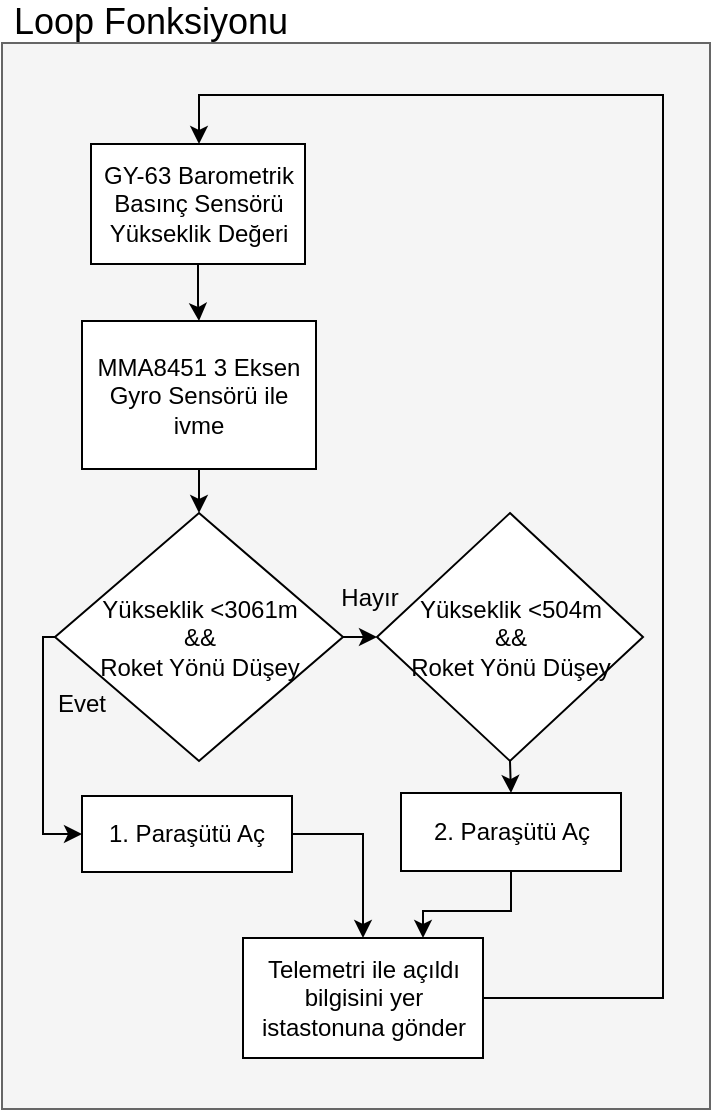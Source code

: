 <mxfile version="10.3.6" type="github"><diagram id="-InX6ZEcCLOeVuzZx66c" name="Page-1"><mxGraphModel dx="1080" dy="524" grid="1" gridSize="10" guides="1" tooltips="1" connect="1" arrows="1" fold="1" page="1" pageScale="1" pageWidth="827" pageHeight="1169" math="0" shadow="0"><root><mxCell id="0"/><mxCell id="1" parent="0"/><mxCell id="A5EIsB_AYLO5j_VOn1XA-15" value="" style="rounded=0;whiteSpace=wrap;html=1;fillColor=#f5f5f5;strokeColor=#666666;fontColor=#333333;" vertex="1" parent="1"><mxGeometry x="190" y="112.5" width="354" height="533" as="geometry"/></mxCell><mxCell id="A5EIsB_AYLO5j_VOn1XA-16" value="&lt;font style=&quot;font-size: 18px&quot;&gt;Loop Fonksiyonu&lt;/font&gt;" style="text;html=1;strokeColor=none;fillColor=none;align=center;verticalAlign=middle;whiteSpace=wrap;rounded=0;" vertex="1" parent="1"><mxGeometry x="192" y="92" width="145" height="20" as="geometry"/></mxCell><mxCell id="A5EIsB_AYLO5j_VOn1XA-38" style="edgeStyle=orthogonalEdgeStyle;rounded=0;orthogonalLoop=1;jettySize=auto;html=1;exitX=0.5;exitY=1;exitDx=0;exitDy=0;entryX=0.5;entryY=0;entryDx=0;entryDy=0;" edge="1" parent="1" source="A5EIsB_AYLO5j_VOn1XA-21" target="A5EIsB_AYLO5j_VOn1XA-37"><mxGeometry relative="1" as="geometry"/></mxCell><mxCell id="A5EIsB_AYLO5j_VOn1XA-21" value="MMA8451 3 Eksen Gyro Sensörü ile ivme" style="rounded=0;whiteSpace=wrap;html=1;" vertex="1" parent="1"><mxGeometry x="230" y="251.5" width="117" height="74" as="geometry"/></mxCell><mxCell id="A5EIsB_AYLO5j_VOn1XA-26" style="edgeStyle=orthogonalEdgeStyle;rounded=0;orthogonalLoop=1;jettySize=auto;html=1;exitX=1;exitY=0.5;exitDx=0;exitDy=0;" edge="1" parent="1" source="A5EIsB_AYLO5j_VOn1XA-27" target="A5EIsB_AYLO5j_VOn1XA-34"><mxGeometry relative="1" as="geometry"><Array as="points"><mxPoint x="520.5" y="590.5"/><mxPoint x="520.5" y="138.5"/><mxPoint x="288.5" y="138.5"/></Array><mxPoint x="288.5" y="158.5" as="targetPoint"/></mxGeometry></mxCell><mxCell id="A5EIsB_AYLO5j_VOn1XA-27" value="Telemetri ile açıldı bilgisini yer istastonuna gönder" style="rounded=0;whiteSpace=wrap;html=1;" vertex="1" parent="1"><mxGeometry x="310.5" y="560" width="120" height="60" as="geometry"/></mxCell><mxCell id="A5EIsB_AYLO5j_VOn1XA-35" style="edgeStyle=orthogonalEdgeStyle;rounded=0;orthogonalLoop=1;jettySize=auto;html=1;exitX=0.5;exitY=1;exitDx=0;exitDy=0;" edge="1" parent="1" source="A5EIsB_AYLO5j_VOn1XA-34" target="A5EIsB_AYLO5j_VOn1XA-21"><mxGeometry relative="1" as="geometry"/></mxCell><mxCell id="A5EIsB_AYLO5j_VOn1XA-34" value="GY-63 Barometrik Basınç Sensörü Yükseklik Değeri" style="rounded=0;whiteSpace=wrap;html=1;" vertex="1" parent="1"><mxGeometry x="234.5" y="163" width="107" height="60" as="geometry"/></mxCell><mxCell id="A5EIsB_AYLO5j_VOn1XA-40" style="edgeStyle=orthogonalEdgeStyle;rounded=0;orthogonalLoop=1;jettySize=auto;html=1;exitX=0;exitY=0.5;exitDx=0;exitDy=0;entryX=0;entryY=0.5;entryDx=0;entryDy=0;" edge="1" parent="1" source="A5EIsB_AYLO5j_VOn1XA-37" target="A5EIsB_AYLO5j_VOn1XA-42"><mxGeometry relative="1" as="geometry"><Array as="points"><mxPoint x="210.5" y="409.5"/><mxPoint x="210.5" y="508.5"/></Array></mxGeometry></mxCell><mxCell id="A5EIsB_AYLO5j_VOn1XA-43" style="edgeStyle=orthogonalEdgeStyle;rounded=0;orthogonalLoop=1;jettySize=auto;html=1;exitX=1;exitY=0.5;exitDx=0;exitDy=0;entryX=0;entryY=0.5;entryDx=0;entryDy=0;" edge="1" parent="1" source="A5EIsB_AYLO5j_VOn1XA-37" target="A5EIsB_AYLO5j_VOn1XA-39"><mxGeometry relative="1" as="geometry"/></mxCell><mxCell id="A5EIsB_AYLO5j_VOn1XA-37" value="Yükseklik &amp;lt;3061m&lt;br&gt;&amp;amp;&amp;amp;&lt;br&gt;Roket Yönü Düşey&lt;br&gt;" style="rhombus;whiteSpace=wrap;html=1;" vertex="1" parent="1"><mxGeometry x="216.5" y="347.5" width="144" height="124" as="geometry"/></mxCell><mxCell id="A5EIsB_AYLO5j_VOn1XA-46" style="edgeStyle=orthogonalEdgeStyle;rounded=0;orthogonalLoop=1;jettySize=auto;html=1;exitX=0.5;exitY=1;exitDx=0;exitDy=0;entryX=0.5;entryY=0;entryDx=0;entryDy=0;" edge="1" parent="1" source="A5EIsB_AYLO5j_VOn1XA-39" target="A5EIsB_AYLO5j_VOn1XA-45"><mxGeometry relative="1" as="geometry"/></mxCell><mxCell id="A5EIsB_AYLO5j_VOn1XA-39" value="Yükseklik &amp;lt;504m&lt;br&gt;&amp;amp;&amp;amp;&lt;br&gt;Roket Yönü Düşey&lt;br&gt;" style="rhombus;whiteSpace=wrap;html=1;" vertex="1" parent="1"><mxGeometry x="377.5" y="347.5" width="133" height="124" as="geometry"/></mxCell><mxCell id="A5EIsB_AYLO5j_VOn1XA-41" value="Evet" style="text;html=1;strokeColor=none;fillColor=none;align=center;verticalAlign=middle;whiteSpace=wrap;rounded=0;" vertex="1" parent="1"><mxGeometry x="210" y="432.5" width="40" height="20" as="geometry"/></mxCell><mxCell id="A5EIsB_AYLO5j_VOn1XA-50" style="edgeStyle=orthogonalEdgeStyle;rounded=0;orthogonalLoop=1;jettySize=auto;html=1;exitX=1;exitY=0.5;exitDx=0;exitDy=0;" edge="1" parent="1" source="A5EIsB_AYLO5j_VOn1XA-42" target="A5EIsB_AYLO5j_VOn1XA-27"><mxGeometry relative="1" as="geometry"/></mxCell><mxCell id="A5EIsB_AYLO5j_VOn1XA-42" value="1. Paraşütü Aç" style="rounded=0;whiteSpace=wrap;html=1;" vertex="1" parent="1"><mxGeometry x="230" y="489" width="105" height="38" as="geometry"/></mxCell><mxCell id="A5EIsB_AYLO5j_VOn1XA-44" value="Hayır" style="text;html=1;strokeColor=none;fillColor=none;align=center;verticalAlign=middle;whiteSpace=wrap;rounded=0;" vertex="1" parent="1"><mxGeometry x="353.5" y="380" width="40" height="20" as="geometry"/></mxCell><mxCell id="A5EIsB_AYLO5j_VOn1XA-51" style="edgeStyle=orthogonalEdgeStyle;rounded=0;orthogonalLoop=1;jettySize=auto;html=1;exitX=0.5;exitY=1;exitDx=0;exitDy=0;entryX=0.75;entryY=0;entryDx=0;entryDy=0;" edge="1" parent="1" source="A5EIsB_AYLO5j_VOn1XA-45" target="A5EIsB_AYLO5j_VOn1XA-27"><mxGeometry relative="1" as="geometry"/></mxCell><mxCell id="A5EIsB_AYLO5j_VOn1XA-45" value="2. Paraşütü Aç" style="rounded=0;whiteSpace=wrap;html=1;" vertex="1" parent="1"><mxGeometry x="389.5" y="487.5" width="110" height="39" as="geometry"/></mxCell></root></mxGraphModel></diagram></mxfile>